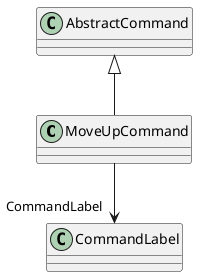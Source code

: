 @startuml
class MoveUpCommand {
}
AbstractCommand <|-- MoveUpCommand
MoveUpCommand --> "CommandLabel" CommandLabel
@enduml
